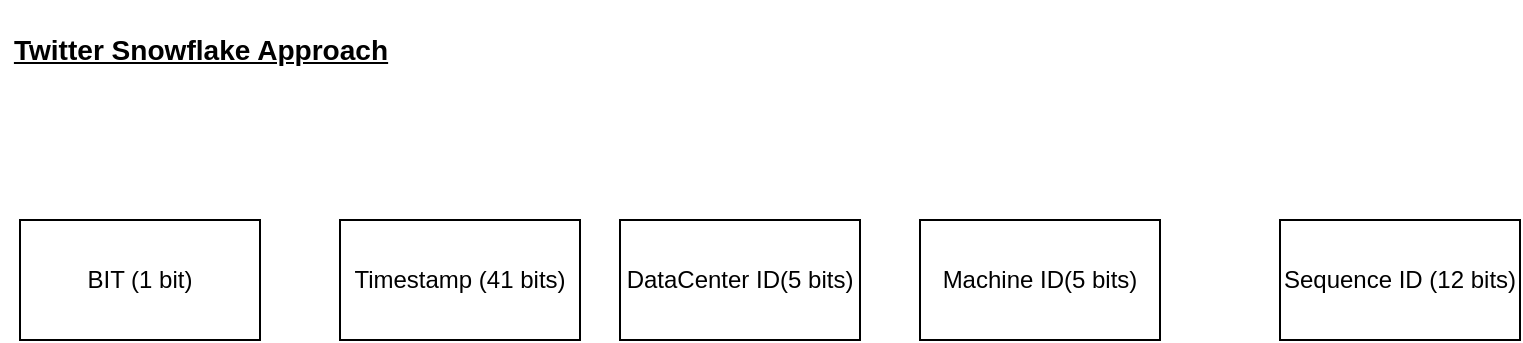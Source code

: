 <mxfile version="18.0.6" type="device"><diagram id="OuJFZ_lC7J2opwESn4o5" name="Page-1"><mxGraphModel dx="1796" dy="614" grid="1" gridSize="10" guides="1" tooltips="1" connect="1" arrows="1" fold="1" page="1" pageScale="1" pageWidth="850" pageHeight="1100" math="0" shadow="0"><root><mxCell id="0"/><mxCell id="1" parent="0"/><mxCell id="wmSjmCXXjRuKSjDxN1Mv-1" value="&lt;h3&gt;&lt;u&gt;Twitter Snowflake Approach&lt;/u&gt;&lt;/h3&gt;" style="text;html=1;align=center;verticalAlign=middle;resizable=0;points=[];autosize=1;strokeColor=none;fillColor=none;" vertex="1" parent="1"><mxGeometry x="-20" y="10" width="200" height="50" as="geometry"/></mxCell><mxCell id="wmSjmCXXjRuKSjDxN1Mv-2" value="BIT (1 bit)" style="rounded=0;whiteSpace=wrap;html=1;" vertex="1" parent="1"><mxGeometry x="-10" y="120" width="120" height="60" as="geometry"/></mxCell><mxCell id="wmSjmCXXjRuKSjDxN1Mv-3" value="Machine ID(5 bits)" style="rounded=0;whiteSpace=wrap;html=1;" vertex="1" parent="1"><mxGeometry x="440" y="120" width="120" height="60" as="geometry"/></mxCell><mxCell id="wmSjmCXXjRuKSjDxN1Mv-4" value="Timestamp (41 bits)" style="rounded=0;whiteSpace=wrap;html=1;" vertex="1" parent="1"><mxGeometry x="150" y="120" width="120" height="60" as="geometry"/></mxCell><mxCell id="wmSjmCXXjRuKSjDxN1Mv-5" value="DataCenter ID(5 bits)" style="rounded=0;whiteSpace=wrap;html=1;" vertex="1" parent="1"><mxGeometry x="290" y="120" width="120" height="60" as="geometry"/></mxCell><mxCell id="wmSjmCXXjRuKSjDxN1Mv-6" value="Sequence ID (12 bits)" style="rounded=0;whiteSpace=wrap;html=1;" vertex="1" parent="1"><mxGeometry x="620" y="120" width="120" height="60" as="geometry"/></mxCell></root></mxGraphModel></diagram></mxfile>